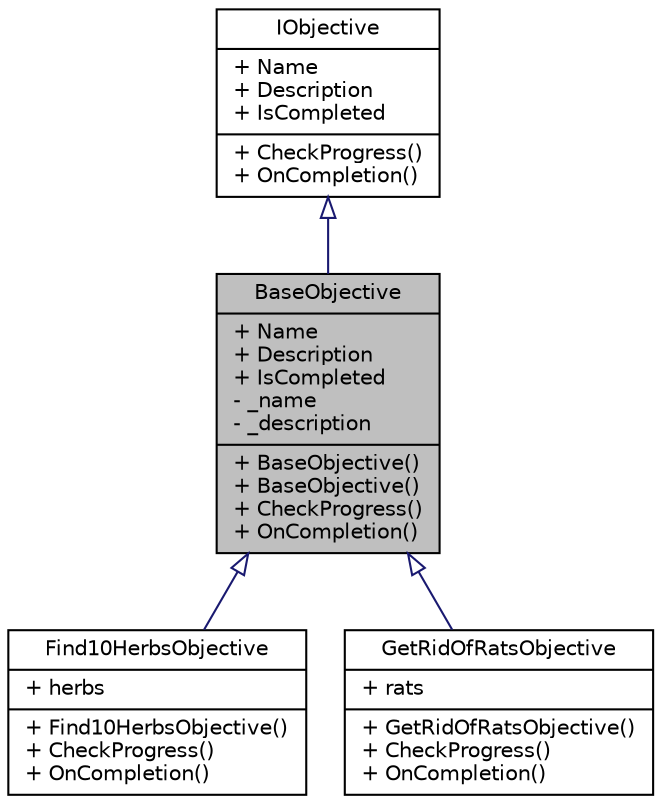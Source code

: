 digraph "BaseObjective"
{
 // INTERACTIVE_SVG=YES
  edge [fontname="Helvetica",fontsize="10",labelfontname="Helvetica",labelfontsize="10"];
  node [fontname="Helvetica",fontsize="10",shape=record];
  Node1 [label="{BaseObjective\n|+ Name\l+ Description\l+ IsCompleted\l- _name\l- _description\l|+ BaseObjective()\l+ BaseObjective()\l+ CheckProgress()\l+ OnCompletion()\l}",height=0.2,width=0.4,color="black", fillcolor="grey75", style="filled" fontcolor="black"];
  Node2 -> Node1 [dir="back",color="midnightblue",fontsize="10",style="solid",arrowtail="onormal",fontname="Helvetica"];
  Node2 [label="{IObjective\n|+ Name\l+ Description\l+ IsCompleted\l|+ CheckProgress()\l+ OnCompletion()\l}",height=0.2,width=0.4,color="black", fillcolor="white", style="filled",URL="$d2/d98/interface_action_rpg_kit_1_1_story_1_1_quest_1_1_i_objective.xhtml"];
  Node1 -> Node3 [dir="back",color="midnightblue",fontsize="10",style="solid",arrowtail="onormal",fontname="Helvetica"];
  Node3 [label="{Find10HerbsObjective\n|+ herbs\l|+ Find10HerbsObjective()\l+ CheckProgress()\l+ OnCompletion()\l}",height=0.2,width=0.4,color="black", fillcolor="white", style="filled",URL="$d5/d1e/class_action_rpg_kit_1_1_tests_1_1_story_1_1_find10_herbs_objective.xhtml"];
  Node1 -> Node4 [dir="back",color="midnightblue",fontsize="10",style="solid",arrowtail="onormal",fontname="Helvetica"];
  Node4 [label="{GetRidOfRatsObjective\n|+ rats\l|+ GetRidOfRatsObjective()\l+ CheckProgress()\l+ OnCompletion()\l}",height=0.2,width=0.4,color="black", fillcolor="white", style="filled",URL="$dc/d33/class_action_rpg_kit_1_1_tests_1_1_story_1_1_get_rid_of_rats_objective.xhtml"];
}
